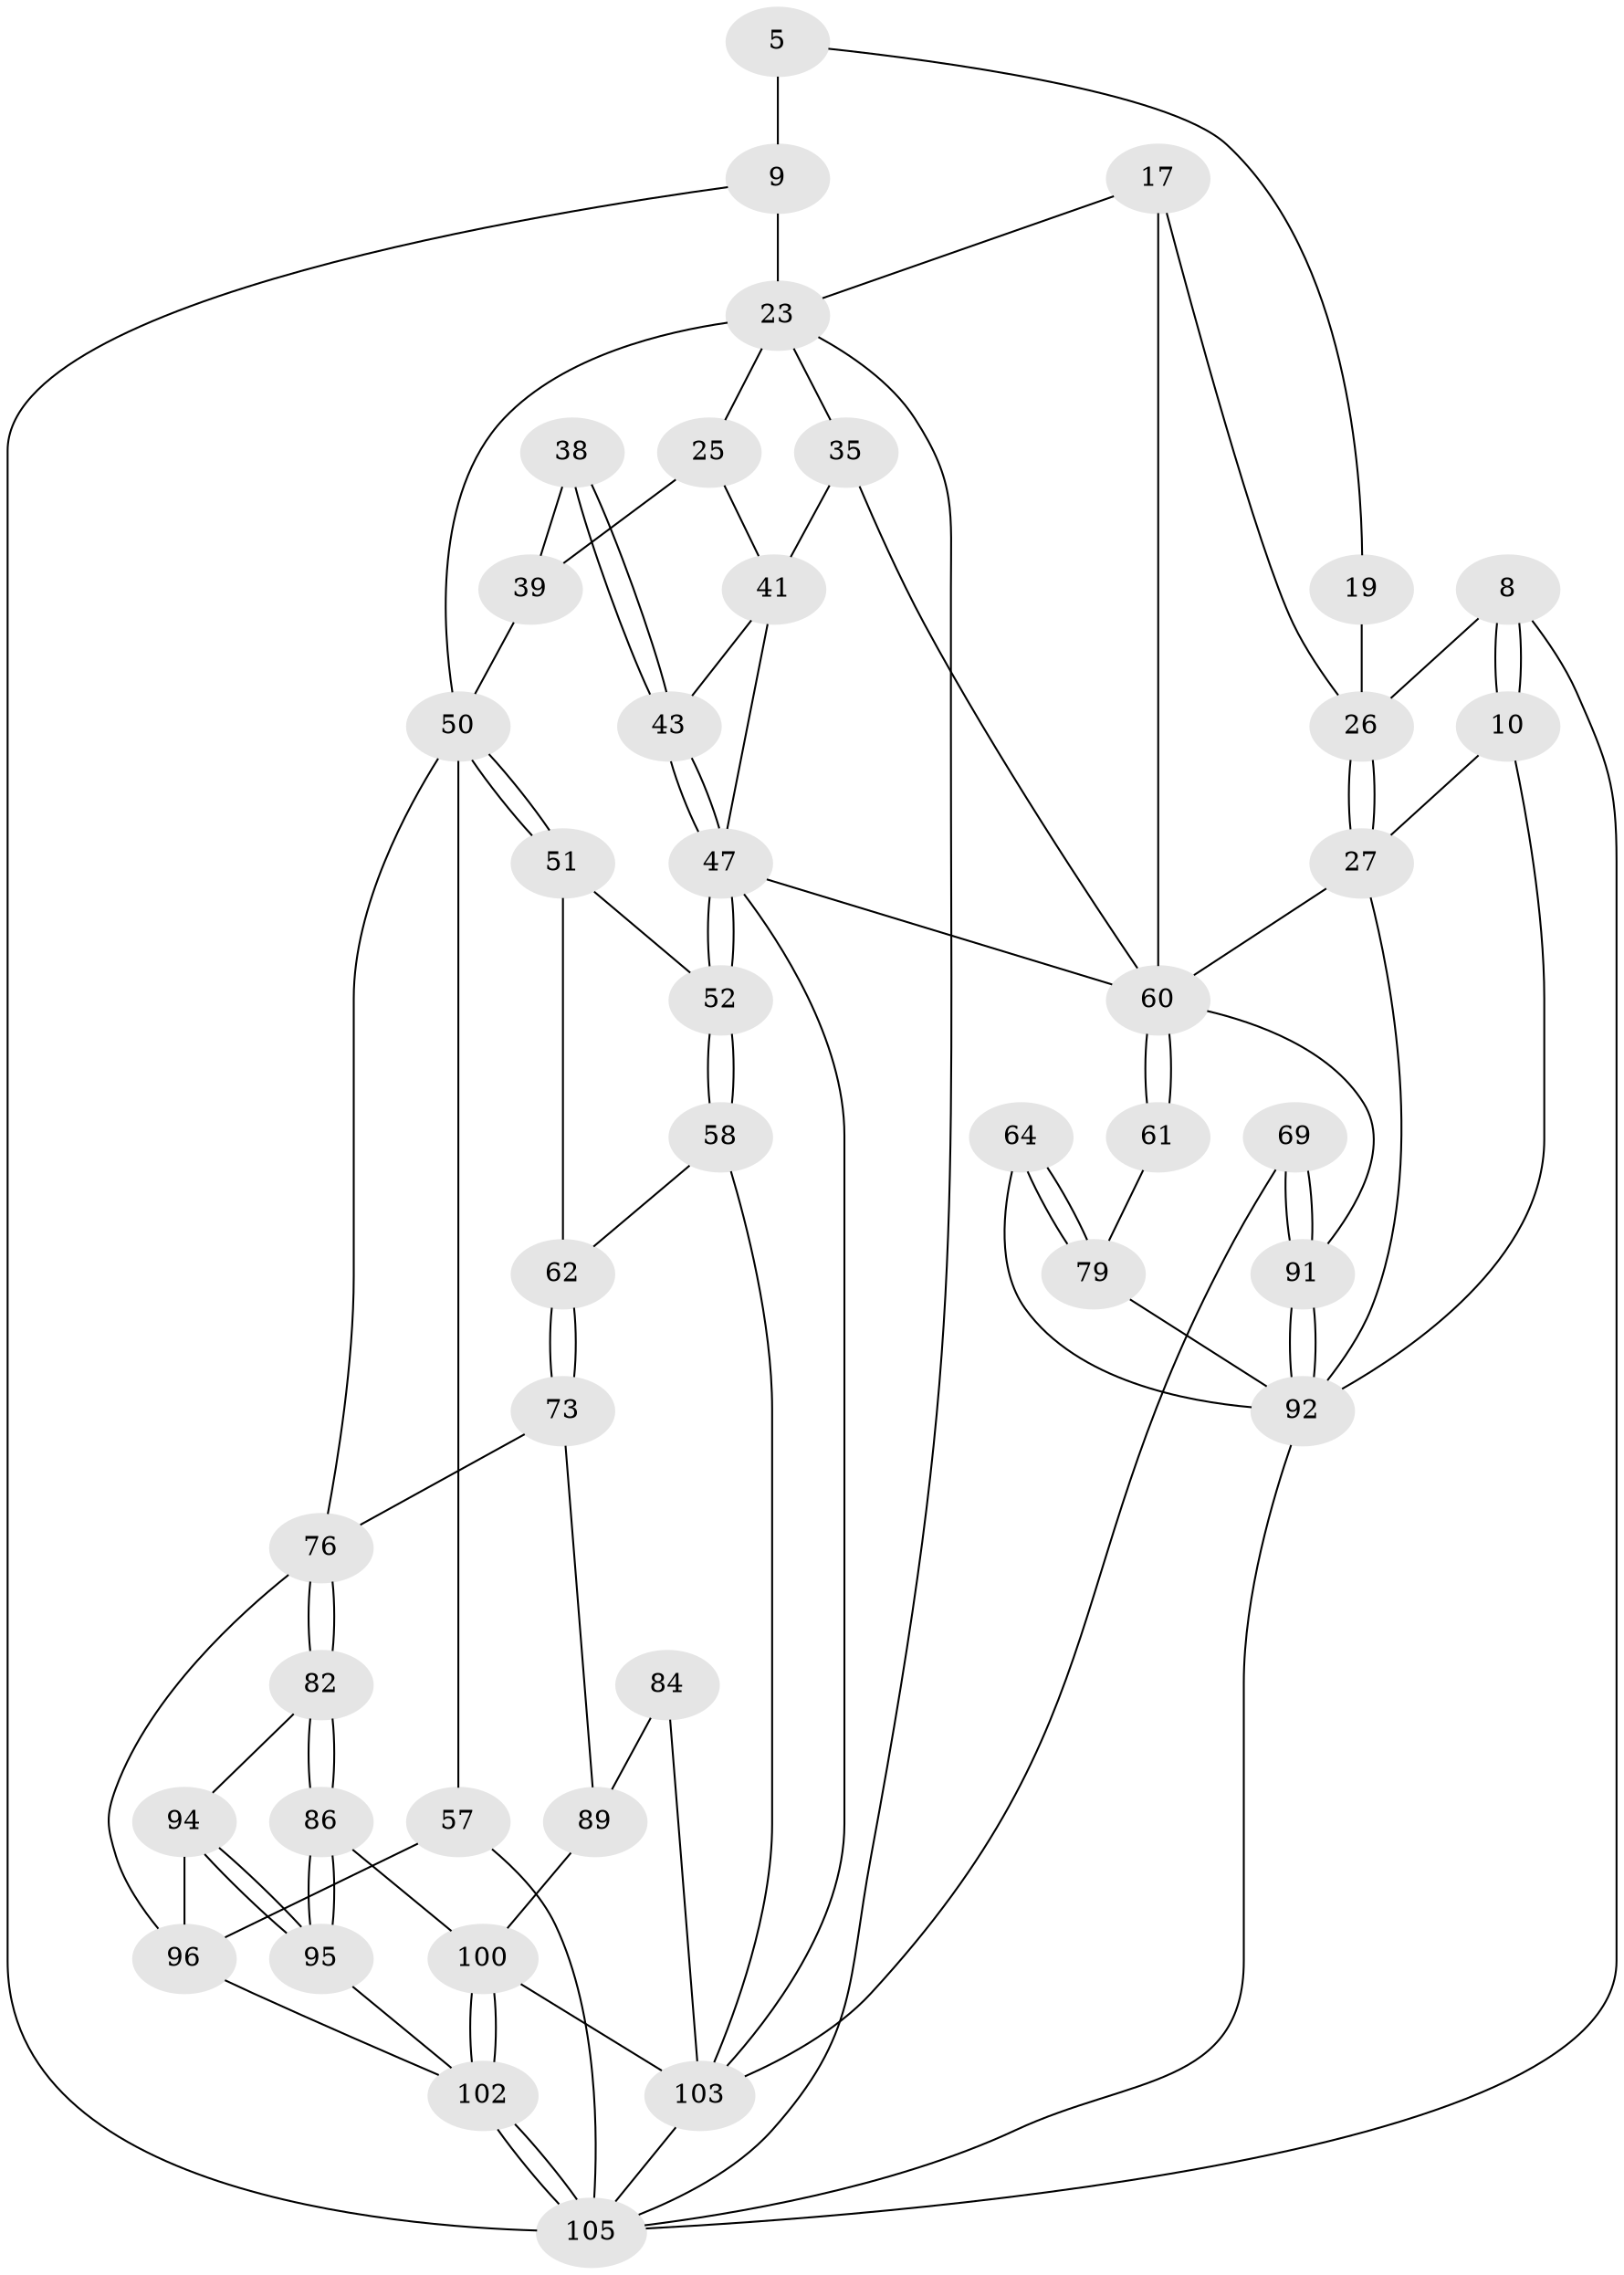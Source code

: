 // original degree distribution, {3: 0.01904761904761905, 5: 0.5333333333333333, 4: 0.23809523809523808, 6: 0.20952380952380953}
// Generated by graph-tools (version 1.1) at 2025/06/03/04/25 22:06:10]
// undirected, 42 vertices, 91 edges
graph export_dot {
graph [start="1"]
  node [color=gray90,style=filled];
  5 [pos="+0.49840891801973336+0.055229066713116885"];
  8 [pos="+0.21149352440174055+0.08205426971842349",super="+4"];
  9 [pos="+0.604717105049265+0.16830065369694286",super="+2"];
  10 [pos="+0+0.2281045255198445"];
  17 [pos="+0.3952277555213364+0.32285903763623"];
  19 [pos="+0.3137456449291482+0.2335564709193732",super="+6"];
  23 [pos="+0.7708850218508582+0.3895644548468068",super="+21+16"];
  25 [pos="+0.4587207376609471+0.34362124557936813",super="+24"];
  26 [pos="+0.2319608260159859+0.4081476283837816",super="+18+22"];
  27 [pos="+0.12897581330751315+0.5481008366671735",super="+13"];
  35 [pos="+0.39950880032255526+0.494132372437245",super="+34"];
  38 [pos="+0.6722074102704267+0.5162331576669401"];
  39 [pos="+0.7221266279283182+0.4856441910742193"];
  41 [pos="+0.5195909329071731+0.5559190787373741",super="+33"];
  43 [pos="+0.653644289749744+0.5668964529716496",super="+40+37"];
  47 [pos="+0.650316617313083+0.5845483281802129",super="+45"];
  50 [pos="+0.8149548113597569+0.679483938933214",super="+49+42+30"];
  51 [pos="+0.71052134817425+0.6465742542510559"];
  52 [pos="+0.6514670423940957+0.5921984138374579"];
  57 [pos="+0.9926670965581786+0.6491905291482635",super="+56+55"];
  58 [pos="+0.6046351640666173+0.6755234751941648"];
  60 [pos="+0.36580077944588224+0.7156796781926301",super="+48+46+36+29"];
  61 [pos="+0.153127717376843+0.6200169470506923"];
  62 [pos="+0.6752476782100929+0.7300787955490418"];
  64 [pos="+0+0.8749952818487594"];
  69 [pos="+0.43633897841593444+0.8279518078149606"];
  73 [pos="+0.6887983551466178+0.7695064984990083"];
  76 [pos="+0.7787030429192916+0.7385409933931961",super="+72"];
  79 [pos="+0.2449961718419941+0.7807891985653533",super="+63"];
  82 [pos="+0.7801574250487826+0.8432794415701924"];
  84 [pos="+0.5238215954199781+0.8691709085319093",super="+83"];
  86 [pos="+0.7381981844494163+0.8733109033066343"];
  89 [pos="+0.6827572268650037+0.8288634596656911",super="+74"];
  91 [pos="+0.29731879284119944+0.9895801852870264",super="+77+70"];
  92 [pos="+0.10508896930811532+1",super="+90+78"];
  94 [pos="+0.8269568374912963+0.8889163598728865",super="+81"];
  95 [pos="+0.7892770912761276+0.9833779735796963"];
  96 [pos="+0.8924201152328011+0.8657790425810868",super="+93+80+71"];
  100 [pos="+0.6638561148476986+0.9519523412116588",super="+87+88"];
  102 [pos="+0.7832304628649632+1",super="+99+98"];
  103 [pos="+0.5122815394720244+1",super="+101+97+85"];
  105 [pos="+0.7855453317600195+1",super="+53+54+104"];
  5 -- 9 [weight=2];
  5 -- 19;
  8 -- 10 [weight=2];
  8 -- 10;
  8 -- 105;
  8 -- 26;
  9 -- 105;
  9 -- 23;
  10 -- 27;
  10 -- 92;
  17 -- 26;
  17 -- 60;
  17 -- 23;
  19 -- 26 [weight=3];
  23 -- 50;
  23 -- 105;
  23 -- 35;
  23 -- 25 [weight=2];
  25 -- 39;
  25 -- 41;
  26 -- 27 [weight=2];
  26 -- 27;
  27 -- 60;
  27 -- 92;
  35 -- 60 [weight=2];
  35 -- 41;
  38 -- 39;
  38 -- 43 [weight=2];
  38 -- 43;
  39 -- 50;
  41 -- 43 [weight=2];
  41 -- 47;
  43 -- 47;
  43 -- 47;
  47 -- 52;
  47 -- 52;
  47 -- 60;
  47 -- 103;
  50 -- 51;
  50 -- 51;
  50 -- 57 [weight=2];
  50 -- 76;
  51 -- 52;
  51 -- 62;
  52 -- 58;
  52 -- 58;
  57 -- 105 [weight=2];
  57 -- 96 [weight=2];
  58 -- 62;
  58 -- 103;
  60 -- 61 [weight=2];
  60 -- 61;
  60 -- 91;
  61 -- 79;
  62 -- 73;
  62 -- 73;
  64 -- 79 [weight=2];
  64 -- 79;
  64 -- 92;
  69 -- 91 [weight=2];
  69 -- 91;
  69 -- 103;
  73 -- 76;
  73 -- 89;
  76 -- 82;
  76 -- 82;
  76 -- 96;
  79 -- 92;
  82 -- 86;
  82 -- 86;
  82 -- 94;
  84 -- 89 [weight=2];
  84 -- 103 [weight=3];
  86 -- 95;
  86 -- 95;
  86 -- 100;
  89 -- 100;
  91 -- 92 [weight=2];
  91 -- 92;
  92 -- 105 [weight=2];
  94 -- 95;
  94 -- 95;
  94 -- 96 [weight=2];
  95 -- 102;
  96 -- 102;
  100 -- 102;
  100 -- 102;
  100 -- 103 [weight=2];
  102 -- 105 [weight=2];
  102 -- 105;
  103 -- 105;
}
